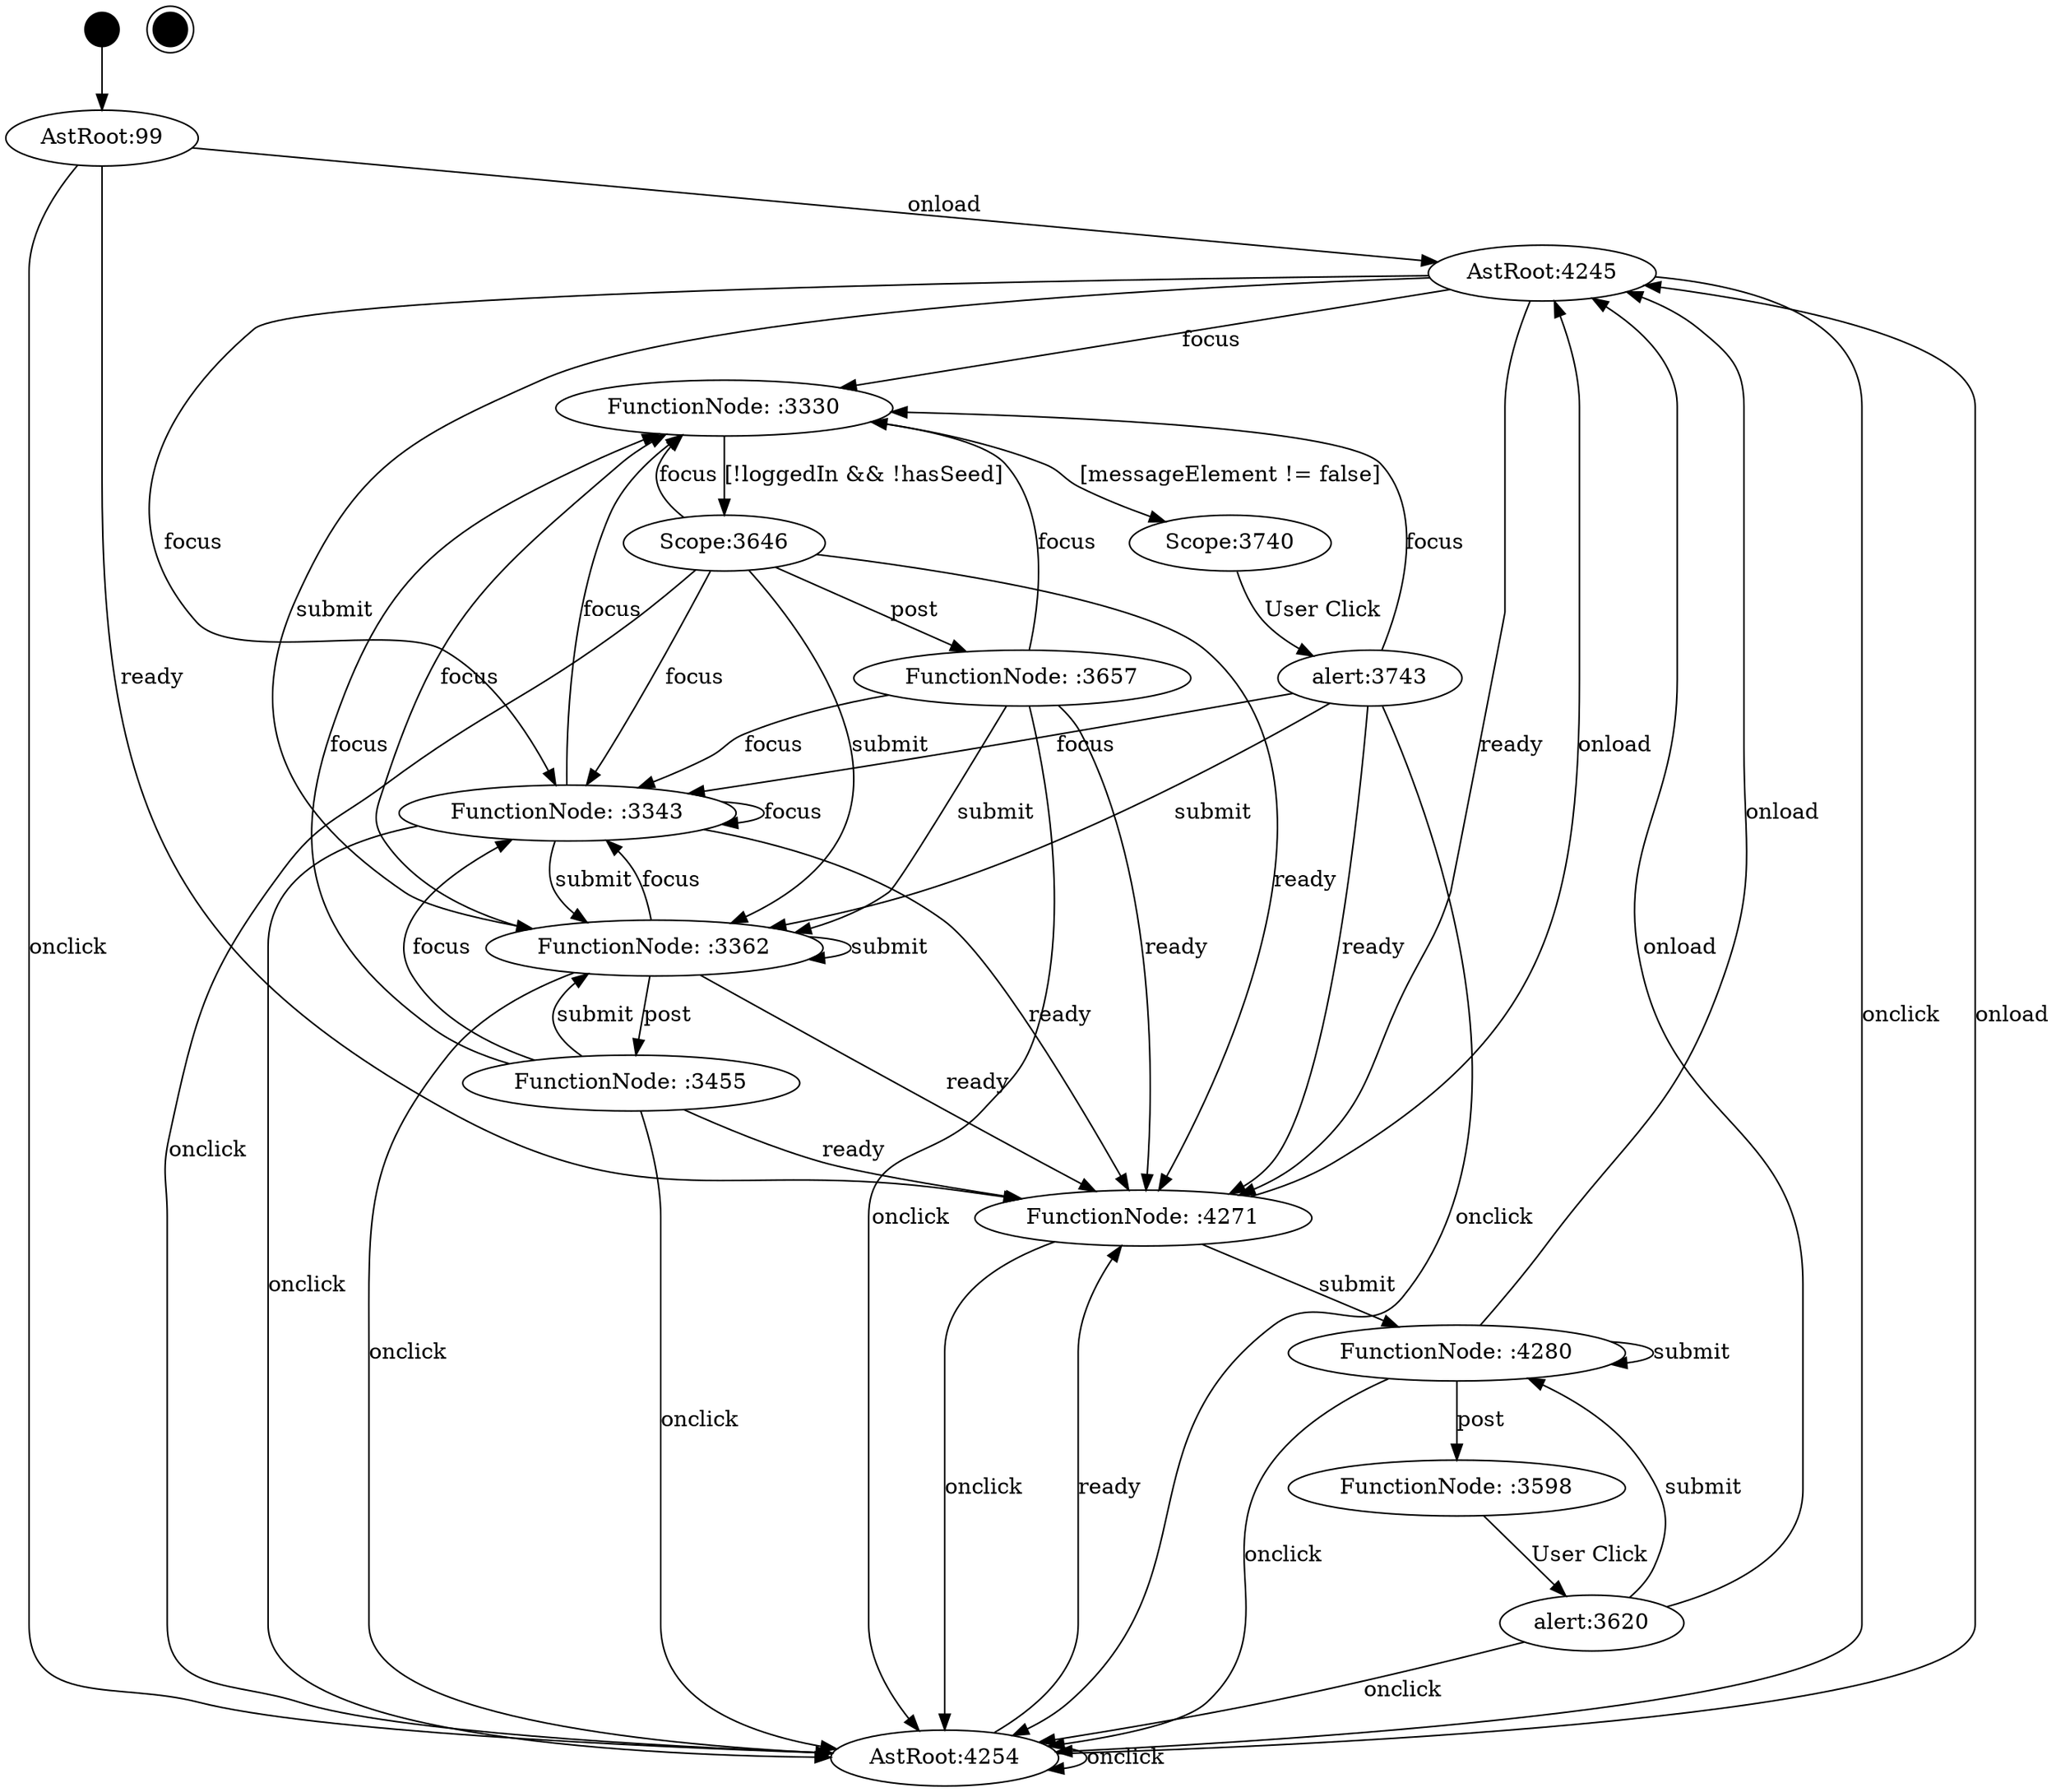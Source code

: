 digraph FSM {
JSAnalyzer_0000008661[label="",shape=circle,style=filled,color=black,fixedsize=true,width=0.3];
JSAnalyzer_0000008663[label="",shape=doublecircle,style=filled,color=black,fixedsize=true,width=0.3];
JSAnalyzer_0000000099[label="AstRoot:99"];
JSAnalyzer_0000003330[label="FunctionNode: :3330"];
JSAnalyzer_0000003343[label="FunctionNode: :3343"];
JSAnalyzer_0000003362[label="FunctionNode: :3362"];
JSAnalyzer_0000003455[label="FunctionNode: :3455"];
JSAnalyzer_0000003598[label="FunctionNode: :3598"];
JSAnalyzer_0000003646[label="Scope:3646"];
JSAnalyzer_0000003657[label="FunctionNode: :3657"];
JSAnalyzer_0000003740[label="Scope:3740"];
JSAnalyzer_0000004245[label="AstRoot:4245"];
JSAnalyzer_0000004254[label="AstRoot:4254"];
JSAnalyzer_0000004271[label="FunctionNode: :4271"];
JSAnalyzer_0000004280[label="FunctionNode: :4280"];
JSAnalyzer_0000003620[label="alert:3620"];
JSAnalyzer_0000003743[label="alert:3743"];
JSAnalyzer_0000008661 -> JSAnalyzer_0000000099;
JSAnalyzer_0000003330 -> JSAnalyzer_0000003646[label="[!loggedIn && !hasSeed]"];
JSAnalyzer_0000003330 -> JSAnalyzer_0000003740[label="[messageElement != false]"];
JSAnalyzer_0000000099 -> JSAnalyzer_0000004245[label="onload"];
JSAnalyzer_0000000099 -> JSAnalyzer_0000004254[label="onclick"];
JSAnalyzer_0000000099 -> JSAnalyzer_0000004271[label="ready"];
JSAnalyzer_0000003343 -> JSAnalyzer_0000003330[label="focus"];
JSAnalyzer_0000003343 -> JSAnalyzer_0000003343[label="focus"];
JSAnalyzer_0000003343 -> JSAnalyzer_0000003362[label="submit"];
JSAnalyzer_0000003343 -> JSAnalyzer_0000004254[label="onclick"];
JSAnalyzer_0000003343 -> JSAnalyzer_0000004271[label="ready"];
JSAnalyzer_0000003362 -> JSAnalyzer_0000003455[label="post"];
JSAnalyzer_0000003362 -> JSAnalyzer_0000003330[label="focus"];
JSAnalyzer_0000003362 -> JSAnalyzer_0000003343[label="focus"];
JSAnalyzer_0000003362 -> JSAnalyzer_0000003362[label="submit"];
JSAnalyzer_0000003362 -> JSAnalyzer_0000004254[label="onclick"];
JSAnalyzer_0000003362 -> JSAnalyzer_0000004271[label="ready"];
JSAnalyzer_0000003455 -> JSAnalyzer_0000003330[label="focus"];
JSAnalyzer_0000003455 -> JSAnalyzer_0000003343[label="focus"];
JSAnalyzer_0000003455 -> JSAnalyzer_0000003362[label="submit"];
JSAnalyzer_0000003455 -> JSAnalyzer_0000004254[label="onclick"];
JSAnalyzer_0000003455 -> JSAnalyzer_0000004271[label="ready"];
JSAnalyzer_0000003598 -> JSAnalyzer_0000003620[label="User Click"];
JSAnalyzer_0000003646 -> JSAnalyzer_0000003657[label="post"];
JSAnalyzer_0000003646 -> JSAnalyzer_0000003330[label="focus"];
JSAnalyzer_0000003646 -> JSAnalyzer_0000003343[label="focus"];
JSAnalyzer_0000003646 -> JSAnalyzer_0000003362[label="submit"];
JSAnalyzer_0000003646 -> JSAnalyzer_0000004254[label="onclick"];
JSAnalyzer_0000003646 -> JSAnalyzer_0000004271[label="ready"];
JSAnalyzer_0000003657 -> JSAnalyzer_0000003330[label="focus"];
JSAnalyzer_0000003657 -> JSAnalyzer_0000003343[label="focus"];
JSAnalyzer_0000003657 -> JSAnalyzer_0000003362[label="submit"];
JSAnalyzer_0000003657 -> JSAnalyzer_0000004254[label="onclick"];
JSAnalyzer_0000003657 -> JSAnalyzer_0000004271[label="ready"];
JSAnalyzer_0000003740 -> JSAnalyzer_0000003743[label="User Click"];
JSAnalyzer_0000004245 -> JSAnalyzer_0000003330[label="focus"];
JSAnalyzer_0000004245 -> JSAnalyzer_0000003343[label="focus"];
JSAnalyzer_0000004245 -> JSAnalyzer_0000003362[label="submit"];
JSAnalyzer_0000004245 -> JSAnalyzer_0000004254[label="onclick"];
JSAnalyzer_0000004245 -> JSAnalyzer_0000004271[label="ready"];
JSAnalyzer_0000004254 -> JSAnalyzer_0000004245[label="onload"];
JSAnalyzer_0000004254 -> JSAnalyzer_0000004254[label="onclick"];
JSAnalyzer_0000004254 -> JSAnalyzer_0000004271[label="ready"];
JSAnalyzer_0000004271 -> JSAnalyzer_0000004280[label="submit"];
JSAnalyzer_0000004271 -> JSAnalyzer_0000004245[label="onload"];
JSAnalyzer_0000004271 -> JSAnalyzer_0000004254[label="onclick"];
JSAnalyzer_0000004280 -> JSAnalyzer_0000003598[label="post"];
JSAnalyzer_0000004280 -> JSAnalyzer_0000004280[label="submit"];
JSAnalyzer_0000004280 -> JSAnalyzer_0000004245[label="onload"];
JSAnalyzer_0000004280 -> JSAnalyzer_0000004254[label="onclick"];
JSAnalyzer_0000003620 -> JSAnalyzer_0000004280[label="submit"];
JSAnalyzer_0000003620 -> JSAnalyzer_0000004245[label="onload"];
JSAnalyzer_0000003620 -> JSAnalyzer_0000004254[label="onclick"];
JSAnalyzer_0000003743 -> JSAnalyzer_0000003330[label="focus"];
JSAnalyzer_0000003743 -> JSAnalyzer_0000003343[label="focus"];
JSAnalyzer_0000003743 -> JSAnalyzer_0000003362[label="submit"];
JSAnalyzer_0000003743 -> JSAnalyzer_0000004254[label="onclick"];
JSAnalyzer_0000003743 -> JSAnalyzer_0000004271[label="ready"];
}
